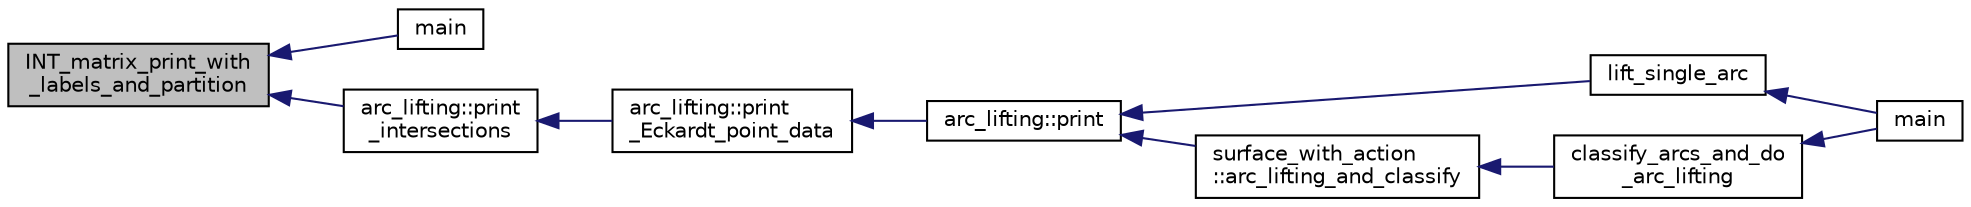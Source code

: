 digraph "INT_matrix_print_with_labels_and_partition"
{
  edge [fontname="Helvetica",fontsize="10",labelfontname="Helvetica",labelfontsize="10"];
  node [fontname="Helvetica",fontsize="10",shape=record];
  rankdir="LR";
  Node2390 [label="INT_matrix_print_with\l_labels_and_partition",height=0.2,width=0.4,color="black", fillcolor="grey75", style="filled", fontcolor="black"];
  Node2390 -> Node2391 [dir="back",color="midnightblue",fontsize="10",style="solid",fontname="Helvetica"];
  Node2391 [label="main",height=0.2,width=0.4,color="black", fillcolor="white", style="filled",URL="$d0/de6/projective__space__main_8_c.html#a3c04138a5bfe5d72780bb7e82a18e627"];
  Node2390 -> Node2392 [dir="back",color="midnightblue",fontsize="10",style="solid",fontname="Helvetica"];
  Node2392 [label="arc_lifting::print\l_intersections",height=0.2,width=0.4,color="black", fillcolor="white", style="filled",URL="$dc/db7/classarc__lifting.html#a56673f5d1a85379718d680a8577890ef"];
  Node2392 -> Node2393 [dir="back",color="midnightblue",fontsize="10",style="solid",fontname="Helvetica"];
  Node2393 [label="arc_lifting::print\l_Eckardt_point_data",height=0.2,width=0.4,color="black", fillcolor="white", style="filled",URL="$dc/db7/classarc__lifting.html#a0faa508f70aec4dced00ba6d779dc9ea"];
  Node2393 -> Node2394 [dir="back",color="midnightblue",fontsize="10",style="solid",fontname="Helvetica"];
  Node2394 [label="arc_lifting::print",height=0.2,width=0.4,color="black", fillcolor="white", style="filled",URL="$dc/db7/classarc__lifting.html#ae1609cb80720bc005f0fc3ea65150185"];
  Node2394 -> Node2395 [dir="back",color="midnightblue",fontsize="10",style="solid",fontname="Helvetica"];
  Node2395 [label="lift_single_arc",height=0.2,width=0.4,color="black", fillcolor="white", style="filled",URL="$d6/dc3/arc__lifting__main_8_c.html#a0bdc148f70112959722a40cf9758d54b"];
  Node2395 -> Node2396 [dir="back",color="midnightblue",fontsize="10",style="solid",fontname="Helvetica"];
  Node2396 [label="main",height=0.2,width=0.4,color="black", fillcolor="white", style="filled",URL="$d6/dc3/arc__lifting__main_8_c.html#a217dbf8b442f20279ea00b898af96f52"];
  Node2394 -> Node2397 [dir="back",color="midnightblue",fontsize="10",style="solid",fontname="Helvetica"];
  Node2397 [label="surface_with_action\l::arc_lifting_and_classify",height=0.2,width=0.4,color="black", fillcolor="white", style="filled",URL="$d8/df9/classsurface__with__action.html#a62a3948f830c59e09ef94937650a07a4"];
  Node2397 -> Node2398 [dir="back",color="midnightblue",fontsize="10",style="solid",fontname="Helvetica"];
  Node2398 [label="classify_arcs_and_do\l_arc_lifting",height=0.2,width=0.4,color="black", fillcolor="white", style="filled",URL="$d6/dc3/arc__lifting__main_8_c.html#afdd7be16f16b8c71e9a72fe5f6a0b59c"];
  Node2398 -> Node2396 [dir="back",color="midnightblue",fontsize="10",style="solid",fontname="Helvetica"];
}
